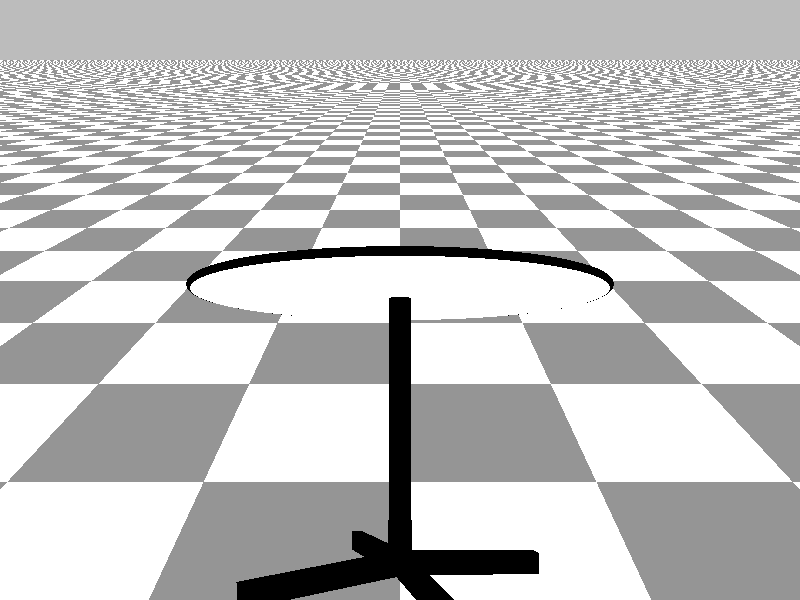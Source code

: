#version 3.7;

#include "colors.inc"
#include "textures.inc"
#include "finish.inc"

#local debugMode = 1;
#if (debugMode)
    global_settings {
        assumed_gamma 1
        charset utf8
    }
#end

// ----------------------------------------
// Table
// ----------------------------------------

#macro RoundTable(height, radio, thick)
    #local yTop = height / 2;
    #local fHeight = 3 * thick;
    #local fLength = 0.8 * radio;
    #local fThickness = 1.7 * thick;
    #local sRadio = radio * 0.055;
    union {
        cylinder {
            <0, yTop - thick, 0>, <0, yTop, 0>, radio
        }
        torus {
            radio, thick / 2
            texture {
                pigment { Black }
            }
            translate y*(yTop - thick/2)
        }
        cylinder {
            <0, yTop - thick, 0>, <0, -yTop, 0>, sRadio
            texture {
                pigment { Black }
                finish {
                    specular 0.7
                    roughness 0.02
                    metallic
                }
            }
        }
        #for (I, 0, 3)
            box {
                <-fLength/2, -fHeight/2, -fThickness/2>,
                <fLength/2, fHeight/2, fThickness/2>
                texture {
                    pigment { Black }
                    finish { 
                        specular 0.7
                        roughness 0.02
                        metallic
                    }
                }
                rotate 5 * z
                translate (-fLength/2 + sRadio)*x
                translate (-yTop)*y
                rotate (-20 - (I * 90))*y
            }
        #end
    }
#end

// ----------------------------------------
// Scene
// ----------------------------------------

#if (debugMode)
    camera {
      location <0, 1, -1.5>
      look_at <0, 0, 1>
    }

    background { White * 0.5 }

    light_source { <-1, 2, -2> color White }

    plane {
        y, -1
        texture {
            pigment { checker rgb<0.3, 0.3, 0.3> White }
        }
    }

    object {
        RoundTable(0.8, 0.6, 0.02)
        texture {
            pigment { White }
        }
        rotate 30*x
    }
#end